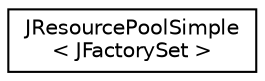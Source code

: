 digraph "Graphical Class Hierarchy"
{
  edge [fontname="Helvetica",fontsize="10",labelfontname="Helvetica",labelfontsize="10"];
  node [fontname="Helvetica",fontsize="10",shape=record];
  rankdir="LR";
  Node1 [label="JResourcePoolSimple\l\< JFactorySet \>",height=0.2,width=0.4,color="black", fillcolor="white", style="filled",URL="$class_j_resource_pool_simple.html"];
}
